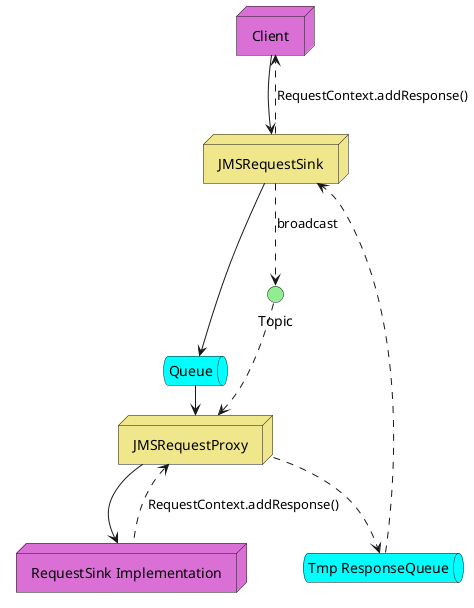 @startuml

queue "Queue" #Cyan
queue ResponseQueue as "Tmp ResponseQueue" #Cyan
node Client #Orchid
node JMSRequestSink #Khaki
node JMSRequestProxy #Khaki
node "RequestSink Implementation" #Orchid
interface Topic #LightGreen

Client -> JMSRequestSink
JMSRequestSink --> Queue
JMSRequestSink ..> Topic : broadcast

Queue -> JMSRequestProxy
Topic ..> JMSRequestProxy
JMSRequestProxy -> "RequestSink Implementation"
JMSRequestProxy <.. "RequestSink Implementation" : RequestContext.addResponse()

JMSRequestProxy ..> ResponseQueue
ResponseQueue .> JMSRequestSink
JMSRequestSink ..> Client : RequestContext.addResponse()

@enduml
